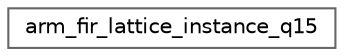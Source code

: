 digraph "Graphical Class Hierarchy"
{
 // LATEX_PDF_SIZE
  bgcolor="transparent";
  edge [fontname=Helvetica,fontsize=10,labelfontname=Helvetica,labelfontsize=10];
  node [fontname=Helvetica,fontsize=10,shape=box,height=0.2,width=0.4];
  rankdir="LR";
  Node0 [id="Node000000",label="arm_fir_lattice_instance_q15",height=0.2,width=0.4,color="grey40", fillcolor="white", style="filled",URL="$structarm__fir__lattice__instance__q15.html",tooltip="Instance structure for the Q15 FIR lattice filter."];
}
